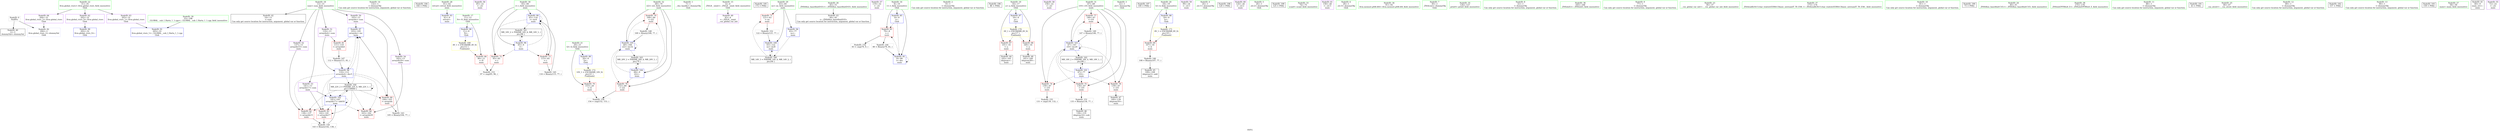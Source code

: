digraph "SVFG" {
	label="SVFG";

	Node0x55d837a3d440 [shape=record,color=grey,label="{NodeID: 0\nNullPtr}"];
	Node0x55d837a3d440 -> Node0x55d837a53890[style=solid];
	Node0x55d837a3d440 -> Node0x55d837a57560[style=solid];
	Node0x55d837a54070 [shape=record,color=blue,label="{NodeID: 97\n103\<--105\narrayidx\<--inc\nmain\n}"];
	Node0x55d837a54070 -> Node0x55d837a56b20[style=dashed];
	Node0x55d837a54070 -> Node0x55d837a54140[style=dashed];
	Node0x55d837a3df40 [shape=record,color=green,label="{NodeID: 14\n132\<--1\n\<--dummyObj\nCan only get source location for instruction, argument, global var or function.}"];
	Node0x55d837a57ad0 [shape=record,color=black,label="{NodeID: 194\n164 = PHI()\n}"];
	Node0x55d837a52d80 [shape=record,color=green,label="{NodeID: 28\n61\<--62\nretval\<--retval_field_insensitive\nmain\n}"];
	Node0x55d837a52d80 -> Node0x55d837a57660[style=solid];
	Node0x55d837a53a60 [shape=record,color=black,label="{NodeID: 42\n14\<--13\n\<--sum\nCan only get source location for instruction, argument, global var or function.}"];
	Node0x55d837a55640 [shape=record,color=purple,label="{NodeID: 56\n85\<--22\n\<--.str\nmain\n}"];
	Node0x55d837a5bb70 [shape=record,color=grey,label="{NodeID: 153\n97 = cmp(95, 96, )\n}"];
	Node0x55d837a56230 [shape=record,color=red,label="{NodeID: 70\n153\<--20\n\<--Q\nmain\n}"];
	Node0x55d837a56230 -> Node0x55d837a5bff0[style=solid];
	Node0x55d837a56d90 [shape=record,color=red,label="{NodeID: 84\n163\<--162\n\<--arrayidx29\nmain\n}"];
	Node0x55d837a3c550 [shape=record,color=green,label="{NodeID: 1\n7\<--1\n__dso_handle\<--dummyObj\nGlob }"];
	Node0x55d837a54140 [shape=record,color=blue,label="{NodeID: 98\n110\<--112\narrayidx4\<--dec5\nmain\n}"];
	Node0x55d837a54140 -> Node0x55d837a56a50[style=dashed];
	Node0x55d837a54140 -> Node0x55d837a56bf0[style=dashed];
	Node0x55d837a54140 -> Node0x55d837a56cc0[style=dashed];
	Node0x55d837a54140 -> Node0x55d837a56d90[style=dashed];
	Node0x55d837a54140 -> Node0x55d837a54070[style=dashed];
	Node0x55d837a54140 -> Node0x55d837a54480[style=dashed];
	Node0x55d837a54140 -> Node0x55d837a626c0[style=dashed];
	Node0x55d837a52290 [shape=record,color=green,label="{NodeID: 15\n4\<--6\n_ZStL8__ioinit\<--_ZStL8__ioinit_field_insensitive\nGlob }"];
	Node0x55d837a52290 -> Node0x55d837a55090[style=solid];
	Node0x55d837a57bd0 [shape=record,color=black,label="{NodeID: 195\n172 = PHI()\n}"];
	Node0x55d837a52e50 [shape=record,color=green,label="{NodeID: 29\n63\<--64\nxx\<--xx_field_insensitive\nmain\n}"];
	Node0x55d837a52e50 -> Node0x55d837a56300[style=solid];
	Node0x55d837a52e50 -> Node0x55d837a57730[style=solid];
	Node0x55d837a52e50 -> Node0x55d837a542e0[style=solid];
	Node0x55d837a53b60 [shape=record,color=black,label="{NodeID: 43\n44\<--45\n\<--_ZNSt8ios_base4InitD1Ev\nCan only get source location for instruction, argument, global var or function.}"];
	Node0x55d837a55710 [shape=record,color=purple,label="{NodeID: 57\n119\<--22\n\<--.str\nmain\n}"];
	Node0x55d837a5bcf0 [shape=record,color=grey,label="{NodeID: 154\n83 = cmp(79, 9, )\n}"];
	Node0x55d837a56300 [shape=record,color=red,label="{NodeID: 71\n121\<--63\n\<--xx\nmain\n}"];
	Node0x55d837a56300 -> Node0x55d837a5b9f0[style=solid];
	Node0x55d837a56e60 [shape=record,color=blue,label="{NodeID: 85\n8\<--9\nt\<--\nGlob }"];
	Node0x55d837a56e60 -> Node0x55d837a55e20[style=dashed];
	Node0x55d837a56e60 -> Node0x55d837a57800[style=dashed];
	Node0x55d837a3d5e0 [shape=record,color=green,label="{NodeID: 2\n9\<--1\n\<--dummyObj\nCan only get source location for instruction, argument, global var or function.}"];
	Node0x55d837a54210 [shape=record,color=blue,label="{NodeID: 99\n65\<--116\ni\<--inc6\nmain\n}"];
	Node0x55d837a54210 -> Node0x55d837a563d0[style=dashed];
	Node0x55d837a54210 -> Node0x55d837a564a0[style=dashed];
	Node0x55d837a54210 -> Node0x55d837a54210[style=dashed];
	Node0x55d837a54210 -> Node0x55d837a617c0[style=dashed];
	Node0x55d837a52320 [shape=record,color=green,label="{NodeID: 16\n8\<--10\nt\<--t_field_insensitive\nGlob }"];
	Node0x55d837a52320 -> Node0x55d837a55e20[style=solid];
	Node0x55d837a52320 -> Node0x55d837a56e60[style=solid];
	Node0x55d837a52320 -> Node0x55d837a57800[style=solid];
	Node0x55d837a57cd0 [shape=record,color=black,label="{NodeID: 196\n86 = PHI()\n}"];
	Node0x55d837a52f20 [shape=record,color=green,label="{NodeID: 30\n65\<--66\ni\<--i_field_insensitive\nmain\n}"];
	Node0x55d837a52f20 -> Node0x55d837a563d0[style=solid];
	Node0x55d837a52f20 -> Node0x55d837a564a0[style=solid];
	Node0x55d837a52f20 -> Node0x55d837a53fa0[style=solid];
	Node0x55d837a52f20 -> Node0x55d837a54210[style=solid];
	Node0x55d837a53c60 [shape=record,color=black,label="{NodeID: 44\n102\<--101\nidxprom\<--\nmain\n}"];
	Node0x55d837a557e0 [shape=record,color=purple,label="{NodeID: 58\n156\<--22\n\<--.str\nmain\n}"];
	Node0x55d837a5be70 [shape=record,color=grey,label="{NodeID: 155\n131 = cmp(130, 132, )\n}"];
	Node0x55d837a563d0 [shape=record,color=red,label="{NodeID: 72\n95\<--65\n\<--i\nmain\n}"];
	Node0x55d837a563d0 -> Node0x55d837a5bb70[style=solid];
	Node0x55d837a645e0 [shape=record,color=yellow,style=double,label="{NodeID: 169\n4V_1 = ENCHI(MR_4V_0)\npts\{12 \}\nFun[main]}"];
	Node0x55d837a645e0 -> Node0x55d837a55ef0[style=dashed];
	Node0x55d837a56f60 [shape=record,color=blue,label="{NodeID: 86\n11\<--9\nN\<--\nGlob }"];
	Node0x55d837a56f60 -> Node0x55d837a645e0[style=dashed];
	Node0x55d837a3eba0 [shape=record,color=green,label="{NodeID: 3\n22\<--1\n.str\<--dummyObj\nGlob }"];
	Node0x55d837a542e0 [shape=record,color=blue,label="{NodeID: 100\n63\<--122\nxx\<--inc8\nmain\n}"];
	Node0x55d837a542e0 -> Node0x55d837a612c0[style=dashed];
	Node0x55d837a523b0 [shape=record,color=green,label="{NodeID: 17\n11\<--12\nN\<--N_field_insensitive\nGlob }"];
	Node0x55d837a523b0 -> Node0x55d837a55ef0[style=solid];
	Node0x55d837a523b0 -> Node0x55d837a56f60[style=solid];
	Node0x55d837a57dd0 [shape=record,color=black,label="{NodeID: 197\n100 = PHI()\n}"];
	Node0x55d837a52ff0 [shape=record,color=green,label="{NodeID: 31\n67\<--68\ni10\<--i10_field_insensitive\nmain\n}"];
	Node0x55d837a52ff0 -> Node0x55d837a56570[style=solid];
	Node0x55d837a52ff0 -> Node0x55d837a56640[style=solid];
	Node0x55d837a52ff0 -> Node0x55d837a56710[style=solid];
	Node0x55d837a52ff0 -> Node0x55d837a567e0[style=solid];
	Node0x55d837a52ff0 -> Node0x55d837a543b0[style=solid];
	Node0x55d837a52ff0 -> Node0x55d837a54550[style=solid];
	Node0x55d837a53d30 [shape=record,color=black,label="{NodeID: 45\n109\<--108\nidxprom3\<--add\nmain\n}"];
	Node0x55d837a558b0 [shape=record,color=purple,label="{NodeID: 59\n99\<--24\n\<--.str.1\nmain\n}"];
	Node0x55d837a5bff0 [shape=record,color=grey,label="{NodeID: 156\n154 = cmp(152, 153, )\n}"];
	Node0x55d837a564a0 [shape=record,color=red,label="{NodeID: 73\n115\<--65\n\<--i\nmain\n}"];
	Node0x55d837a564a0 -> Node0x55d837a54940[style=solid];
	Node0x55d837a646c0 [shape=record,color=yellow,style=double,label="{NodeID: 170\n6V_1 = ENCHI(MR_6V_0)\npts\{17 \}\nFun[main]}"];
	Node0x55d837a646c0 -> Node0x55d837a55fc0[style=dashed];
	Node0x55d837a646c0 -> Node0x55d837a56090[style=dashed];
	Node0x55d837a57060 [shape=record,color=blue,label="{NodeID: 87\n16\<--9\na\<--\nGlob }"];
	Node0x55d837a57060 -> Node0x55d837a646c0[style=dashed];
	Node0x55d837a3d6e0 [shape=record,color=green,label="{NodeID: 4\n24\<--1\n.str.1\<--dummyObj\nGlob }"];
	Node0x55d837a543b0 [shape=record,color=blue,label="{NodeID: 101\n67\<--77\ni10\<--\nmain\n}"];
	Node0x55d837a543b0 -> Node0x55d837a56570[style=dashed];
	Node0x55d837a543b0 -> Node0x55d837a56640[style=dashed];
	Node0x55d837a543b0 -> Node0x55d837a56710[style=dashed];
	Node0x55d837a543b0 -> Node0x55d837a567e0[style=dashed];
	Node0x55d837a543b0 -> Node0x55d837a54550[style=dashed];
	Node0x55d837a543b0 -> Node0x55d837a61cc0[style=dashed];
	Node0x55d837a52440 [shape=record,color=green,label="{NodeID: 18\n13\<--15\nsum\<--sum_field_insensitive\nGlob }"];
	Node0x55d837a52440 -> Node0x55d837a53a60[style=solid];
	Node0x55d837a52440 -> Node0x55d837a55160[style=solid];
	Node0x55d837a52440 -> Node0x55d837a55230[style=solid];
	Node0x55d837a52440 -> Node0x55d837a55300[style=solid];
	Node0x55d837a52440 -> Node0x55d837a553d0[style=solid];
	Node0x55d837a52440 -> Node0x55d837a554a0[style=solid];
	Node0x55d837a57ed0 [shape=record,color=black,label="{NodeID: 198\n120 = PHI()\n}"];
	Node0x55d837a530c0 [shape=record,color=green,label="{NodeID: 32\n69\<--70\ni22\<--i22_field_insensitive\nmain\n}"];
	Node0x55d837a530c0 -> Node0x55d837a568b0[style=solid];
	Node0x55d837a530c0 -> Node0x55d837a56980[style=solid];
	Node0x55d837a530c0 -> Node0x55d837a54620[style=solid];
	Node0x55d837a530c0 -> Node0x55d837a546f0[style=solid];
	Node0x55d837a53e00 [shape=record,color=black,label="{NodeID: 46\n136\<--135\nidxprom14\<--sub\nmain\n}"];
	Node0x55d837a5a4a0 [shape=record,color=grey,label="{NodeID: 143\n105 = Binary(104, 77, )\n}"];
	Node0x55d837a5a4a0 -> Node0x55d837a54070[style=solid];
	Node0x55d837a55980 [shape=record,color=purple,label="{NodeID: 60\n124\<--26\n\<--.str.2\nmain\n}"];
	Node0x55d837a56570 [shape=record,color=red,label="{NodeID: 74\n130\<--67\n\<--i10\nmain\n}"];
	Node0x55d837a56570 -> Node0x55d837a5be70[style=solid];
	Node0x55d837a647a0 [shape=record,color=yellow,style=double,label="{NodeID: 171\n8V_1 = ENCHI(MR_8V_0)\npts\{19 \}\nFun[main]}"];
	Node0x55d837a647a0 -> Node0x55d837a56160[style=dashed];
	Node0x55d837a57160 [shape=record,color=blue,label="{NodeID: 88\n18\<--9\nb\<--\nGlob }"];
	Node0x55d837a57160 -> Node0x55d837a647a0[style=dashed];
	Node0x55d837a3d770 [shape=record,color=green,label="{NodeID: 5\n26\<--1\n.str.2\<--dummyObj\nGlob }"];
	Node0x55d837a54480 [shape=record,color=blue,label="{NodeID: 102\n141\<--143\narrayidx17\<--add18\nmain\n}"];
	Node0x55d837a54480 -> Node0x55d837a56bf0[style=dashed];
	Node0x55d837a54480 -> Node0x55d837a56cc0[style=dashed];
	Node0x55d837a54480 -> Node0x55d837a56d90[style=dashed];
	Node0x55d837a54480 -> Node0x55d837a54480[style=dashed];
	Node0x55d837a54480 -> Node0x55d837a626c0[style=dashed];
	Node0x55d837a52510 [shape=record,color=green,label="{NodeID: 19\n16\<--17\na\<--a_field_insensitive\nGlob }"];
	Node0x55d837a52510 -> Node0x55d837a55fc0[style=solid];
	Node0x55d837a52510 -> Node0x55d837a56090[style=solid];
	Node0x55d837a52510 -> Node0x55d837a57060[style=solid];
	Node0x55d837a57fd0 [shape=record,color=black,label="{NodeID: 199\n125 = PHI()\n}"];
	Node0x55d837a53190 [shape=record,color=green,label="{NodeID: 33\n74\<--75\nscanf\<--scanf_field_insensitive\n}"];
	Node0x55d837a53ed0 [shape=record,color=black,label="{NodeID: 47\n140\<--139\nidxprom16\<--\nmain\n}"];
	Node0x55d837a547c0 [shape=record,color=grey,label="{NodeID: 144\n80 = Binary(79, 81, )\n}"];
	Node0x55d837a547c0 -> Node0x55d837a57800[style=solid];
	Node0x55d837a55a50 [shape=record,color=purple,label="{NodeID: 61\n158\<--28\n\<--.str.3\nmain\n}"];
	Node0x55d837a56640 [shape=record,color=red,label="{NodeID: 75\n134\<--67\n\<--i10\nmain\n}"];
	Node0x55d837a56640 -> Node0x55d837a5b870[style=solid];
	Node0x55d837a64880 [shape=record,color=yellow,style=double,label="{NodeID: 172\n10V_1 = ENCHI(MR_10V_0)\npts\{21 \}\nFun[main]}"];
	Node0x55d837a64880 -> Node0x55d837a56230[style=dashed];
	Node0x55d837a57260 [shape=record,color=blue,label="{NodeID: 89\n20\<--9\nQ\<--\nGlob }"];
	Node0x55d837a57260 -> Node0x55d837a64880[style=dashed];
	Node0x55d837a3dbf0 [shape=record,color=green,label="{NodeID: 6\n28\<--1\n.str.3\<--dummyObj\nGlob }"];
	Node0x55d837a54550 [shape=record,color=blue,label="{NodeID: 103\n67\<--147\ni10\<--inc20\nmain\n}"];
	Node0x55d837a54550 -> Node0x55d837a56570[style=dashed];
	Node0x55d837a54550 -> Node0x55d837a56640[style=dashed];
	Node0x55d837a54550 -> Node0x55d837a56710[style=dashed];
	Node0x55d837a54550 -> Node0x55d837a567e0[style=dashed];
	Node0x55d837a54550 -> Node0x55d837a54550[style=dashed];
	Node0x55d837a54550 -> Node0x55d837a61cc0[style=dashed];
	Node0x55d837a525e0 [shape=record,color=green,label="{NodeID: 20\n18\<--19\nb\<--b_field_insensitive\nGlob }"];
	Node0x55d837a525e0 -> Node0x55d837a56160[style=solid];
	Node0x55d837a525e0 -> Node0x55d837a57160[style=solid];
	Node0x55d837a53290 [shape=record,color=green,label="{NodeID: 34\n91\<--92\nllvm.memset.p0i8.i64\<--llvm.memset.p0i8.i64_field_insensitive\n}"];
	Node0x55d837a54fc0 [shape=record,color=black,label="{NodeID: 48\n161\<--160\nidxprom28\<--\nmain\n}"];
	Node0x55d837a54940 [shape=record,color=grey,label="{NodeID: 145\n116 = Binary(115, 77, )\n}"];
	Node0x55d837a54940 -> Node0x55d837a54210[style=solid];
	Node0x55d837a55b20 [shape=record,color=purple,label="{NodeID: 62\n202\<--31\nllvm.global_ctors_0\<--llvm.global_ctors\nGlob }"];
	Node0x55d837a55b20 -> Node0x55d837a57360[style=solid];
	Node0x55d837a56710 [shape=record,color=red,label="{NodeID: 76\n139\<--67\n\<--i10\nmain\n}"];
	Node0x55d837a56710 -> Node0x55d837a53ed0[style=solid];
	Node0x55d837a57360 [shape=record,color=blue,label="{NodeID: 90\n202\<--32\nllvm.global_ctors_0\<--\nGlob }"];
	Node0x55d837a3dc80 [shape=record,color=green,label="{NodeID: 7\n30\<--1\n_ZSt4cout\<--dummyObj\nGlob }"];
	Node0x55d837a54620 [shape=record,color=blue,label="{NodeID: 104\n69\<--9\ni22\<--\nmain\n}"];
	Node0x55d837a54620 -> Node0x55d837a568b0[style=dashed];
	Node0x55d837a54620 -> Node0x55d837a56980[style=dashed];
	Node0x55d837a54620 -> Node0x55d837a546f0[style=dashed];
	Node0x55d837a54620 -> Node0x55d837a621c0[style=dashed];
	Node0x55d837a526b0 [shape=record,color=green,label="{NodeID: 21\n20\<--21\nQ\<--Q_field_insensitive\nGlob }"];
	Node0x55d837a526b0 -> Node0x55d837a56230[style=solid];
	Node0x55d837a526b0 -> Node0x55d837a57260[style=solid];
	Node0x55d837a53390 [shape=record,color=green,label="{NodeID: 35\n126\<--127\nprintf\<--printf_field_insensitive\n}"];
	Node0x55d837a55090 [shape=record,color=purple,label="{NodeID: 49\n42\<--4\n\<--_ZStL8__ioinit\n__cxx_global_var_init\n}"];
	Node0x55d837a54ac0 [shape=record,color=grey,label="{NodeID: 146\n108 = Binary(107, 77, )\n}"];
	Node0x55d837a54ac0 -> Node0x55d837a53d30[style=solid];
	Node0x55d837a55c20 [shape=record,color=purple,label="{NodeID: 63\n203\<--31\nllvm.global_ctors_1\<--llvm.global_ctors\nGlob }"];
	Node0x55d837a55c20 -> Node0x55d837a57460[style=solid];
	Node0x55d837a612c0 [shape=record,color=black,label="{NodeID: 160\nMR_14V_3 = PHI(MR_14V_4, MR_14V_2, )\npts\{64 \}\n}"];
	Node0x55d837a612c0 -> Node0x55d837a56300[style=dashed];
	Node0x55d837a612c0 -> Node0x55d837a542e0[style=dashed];
	Node0x55d837a567e0 [shape=record,color=red,label="{NodeID: 77\n146\<--67\n\<--i10\nmain\n}"];
	Node0x55d837a567e0 -> Node0x55d837a5b5f0[style=solid];
	Node0x55d837a57460 [shape=record,color=blue,label="{NodeID: 91\n203\<--33\nllvm.global_ctors_1\<--_GLOBAL__sub_I_Harta_1_1.cpp\nGlob }"];
	Node0x55d837a51960 [shape=record,color=green,label="{NodeID: 8\n32\<--1\n\<--dummyObj\nCan only get source location for instruction, argument, global var or function.}"];
	Node0x55d837a546f0 [shape=record,color=blue,label="{NodeID: 105\n69\<--169\ni22\<--inc32\nmain\n}"];
	Node0x55d837a546f0 -> Node0x55d837a568b0[style=dashed];
	Node0x55d837a546f0 -> Node0x55d837a56980[style=dashed];
	Node0x55d837a546f0 -> Node0x55d837a546f0[style=dashed];
	Node0x55d837a546f0 -> Node0x55d837a621c0[style=dashed];
	Node0x55d837a52780 [shape=record,color=green,label="{NodeID: 22\n31\<--35\nllvm.global_ctors\<--llvm.global_ctors_field_insensitive\nGlob }"];
	Node0x55d837a52780 -> Node0x55d837a55b20[style=solid];
	Node0x55d837a52780 -> Node0x55d837a55c20[style=solid];
	Node0x55d837a52780 -> Node0x55d837a55d20[style=solid];
	Node0x55d837a53490 [shape=record,color=green,label="{NodeID: 36\n165\<--166\n_ZNSolsEi\<--_ZNSolsEi_field_insensitive\n}"];
	Node0x55d837a55160 [shape=record,color=purple,label="{NodeID: 50\n103\<--13\narrayidx\<--sum\nmain\n}"];
	Node0x55d837a55160 -> Node0x55d837a56a50[style=solid];
	Node0x55d837a55160 -> Node0x55d837a54070[style=solid];
	Node0x55d837a54c40 [shape=record,color=grey,label="{NodeID: 147\n112 = Binary(111, 81, )\n}"];
	Node0x55d837a54c40 -> Node0x55d837a54140[style=solid];
	Node0x55d837a55d20 [shape=record,color=purple,label="{NodeID: 64\n204\<--31\nllvm.global_ctors_2\<--llvm.global_ctors\nGlob }"];
	Node0x55d837a55d20 -> Node0x55d837a57560[style=solid];
	Node0x55d837a617c0 [shape=record,color=black,label="{NodeID: 161\nMR_16V_2 = PHI(MR_16V_4, MR_16V_1, )\npts\{66 \}\n}"];
	Node0x55d837a617c0 -> Node0x55d837a53fa0[style=dashed];
	Node0x55d837a568b0 [shape=record,color=red,label="{NodeID: 78\n152\<--69\n\<--i22\nmain\n}"];
	Node0x55d837a568b0 -> Node0x55d837a5bff0[style=solid];
	Node0x55d837a57560 [shape=record,color=blue, style = dotted,label="{NodeID: 92\n204\<--3\nllvm.global_ctors_2\<--dummyVal\nGlob }"];
	Node0x55d837a51a30 [shape=record,color=green,label="{NodeID: 9\n77\<--1\n\<--dummyObj\nCan only get source location for instruction, argument, global var or function.}"];
	Node0x55d837a52880 [shape=record,color=green,label="{NodeID: 23\n36\<--37\n__cxx_global_var_init\<--__cxx_global_var_init_field_insensitive\n}"];
	Node0x55d837a53590 [shape=record,color=green,label="{NodeID: 37\n173\<--174\n_ZSt4endlIcSt11char_traitsIcEERSt13basic_ostreamIT_T0_ES6_\<--_ZSt4endlIcSt11char_traitsIcEERSt13basic_ostreamIT_T0_ES6__field_insensitive\n}"];
	Node0x55d837a55230 [shape=record,color=purple,label="{NodeID: 51\n110\<--13\narrayidx4\<--sum\nmain\n}"];
	Node0x55d837a55230 -> Node0x55d837a56b20[style=solid];
	Node0x55d837a55230 -> Node0x55d837a54140[style=solid];
	Node0x55d837a54dc0 [shape=record,color=grey,label="{NodeID: 148\n169 = Binary(168, 77, )\n}"];
	Node0x55d837a54dc0 -> Node0x55d837a546f0[style=solid];
	Node0x55d837a55e20 [shape=record,color=red,label="{NodeID: 65\n79\<--8\n\<--t\nmain\n}"];
	Node0x55d837a55e20 -> Node0x55d837a547c0[style=solid];
	Node0x55d837a55e20 -> Node0x55d837a5bcf0[style=solid];
	Node0x55d837a61cc0 [shape=record,color=black,label="{NodeID: 162\nMR_18V_2 = PHI(MR_18V_4, MR_18V_1, )\npts\{68 \}\n}"];
	Node0x55d837a61cc0 -> Node0x55d837a543b0[style=dashed];
	Node0x55d837a56980 [shape=record,color=red,label="{NodeID: 79\n168\<--69\n\<--i22\nmain\n}"];
	Node0x55d837a56980 -> Node0x55d837a54dc0[style=solid];
	Node0x55d837a57660 [shape=record,color=blue,label="{NodeID: 93\n61\<--9\nretval\<--\nmain\n}"];
	Node0x55d837a3d890 [shape=record,color=green,label="{NodeID: 10\n81\<--1\n\<--dummyObj\nCan only get source location for instruction, argument, global var or function.}"];
	Node0x55d837a6c700 [shape=record,color=black,label="{NodeID: 190\n73 = PHI()\n}"];
	Node0x55d837a52980 [shape=record,color=green,label="{NodeID: 24\n40\<--41\n_ZNSt8ios_base4InitC1Ev\<--_ZNSt8ios_base4InitC1Ev_field_insensitive\n}"];
	Node0x55d837a53690 [shape=record,color=green,label="{NodeID: 38\n175\<--176\n_ZNSolsEPFRSoS_E\<--_ZNSolsEPFRSoS_E_field_insensitive\n}"];
	Node0x55d837a55300 [shape=record,color=purple,label="{NodeID: 52\n137\<--13\narrayidx15\<--sum\nmain\n}"];
	Node0x55d837a55300 -> Node0x55d837a56bf0[style=solid];
	Node0x55d837a5b5f0 [shape=record,color=grey,label="{NodeID: 149\n147 = Binary(146, 77, )\n}"];
	Node0x55d837a5b5f0 -> Node0x55d837a54550[style=solid];
	Node0x55d837a55ef0 [shape=record,color=red,label="{NodeID: 66\n96\<--11\n\<--N\nmain\n}"];
	Node0x55d837a55ef0 -> Node0x55d837a5bb70[style=solid];
	Node0x55d837a621c0 [shape=record,color=black,label="{NodeID: 163\nMR_20V_2 = PHI(MR_20V_4, MR_20V_1, )\npts\{70 \}\n}"];
	Node0x55d837a621c0 -> Node0x55d837a54620[style=dashed];
	Node0x55d837a56a50 [shape=record,color=red,label="{NodeID: 80\n104\<--103\n\<--arrayidx\nmain\n}"];
	Node0x55d837a56a50 -> Node0x55d837a5a4a0[style=solid];
	Node0x55d837a57730 [shape=record,color=blue,label="{NodeID: 94\n63\<--77\nxx\<--\nmain\n}"];
	Node0x55d837a57730 -> Node0x55d837a612c0[style=dashed];
	Node0x55d837a3d960 [shape=record,color=green,label="{NodeID: 11\n88\<--1\n\<--dummyObj\nCan only get source location for instruction, argument, global var or function.}"];
	Node0x55d837a6c7d0 [shape=record,color=black,label="{NodeID: 191\n43 = PHI()\n}"];
	Node0x55d837a52a80 [shape=record,color=green,label="{NodeID: 25\n46\<--47\n__cxa_atexit\<--__cxa_atexit_field_insensitive\n}"];
	Node0x55d837a53790 [shape=record,color=green,label="{NodeID: 39\n33\<--198\n_GLOBAL__sub_I_Harta_1_1.cpp\<--_GLOBAL__sub_I_Harta_1_1.cpp_field_insensitive\n}"];
	Node0x55d837a53790 -> Node0x55d837a57460[style=solid];
	Node0x55d837a553d0 [shape=record,color=purple,label="{NodeID: 53\n141\<--13\narrayidx17\<--sum\nmain\n}"];
	Node0x55d837a553d0 -> Node0x55d837a56cc0[style=solid];
	Node0x55d837a553d0 -> Node0x55d837a54480[style=solid];
	Node0x55d837a5b6f0 [shape=record,color=grey,label="{NodeID: 150\n143 = Binary(142, 138, )\n}"];
	Node0x55d837a5b6f0 -> Node0x55d837a54480[style=solid];
	Node0x55d837a55fc0 [shape=record,color=red,label="{NodeID: 67\n101\<--16\n\<--a\nmain\n}"];
	Node0x55d837a55fc0 -> Node0x55d837a53c60[style=solid];
	Node0x55d837a626c0 [shape=record,color=black,label="{NodeID: 164\nMR_22V_2 = PHI(MR_22V_6, MR_22V_1, )\npts\{150000 \}\n}"];
	Node0x55d837a626c0 -> Node0x55d837a56a50[style=dashed];
	Node0x55d837a626c0 -> Node0x55d837a56bf0[style=dashed];
	Node0x55d837a626c0 -> Node0x55d837a56cc0[style=dashed];
	Node0x55d837a626c0 -> Node0x55d837a56d90[style=dashed];
	Node0x55d837a626c0 -> Node0x55d837a54070[style=dashed];
	Node0x55d837a626c0 -> Node0x55d837a54480[style=dashed];
	Node0x55d837a626c0 -> Node0x55d837a626c0[style=dashed];
	Node0x55d837a56b20 [shape=record,color=red,label="{NodeID: 81\n111\<--110\n\<--arrayidx4\nmain\n}"];
	Node0x55d837a56b20 -> Node0x55d837a54c40[style=solid];
	Node0x55d837a57800 [shape=record,color=blue,label="{NodeID: 95\n8\<--80\nt\<--dec\nmain\n}"];
	Node0x55d837a57800 -> Node0x55d837a55e20[style=dashed];
	Node0x55d837a57800 -> Node0x55d837a57800[style=dashed];
	Node0x55d837a3dda0 [shape=record,color=green,label="{NodeID: 12\n89\<--1\n\<--dummyObj\nCan only get source location for instruction, argument, global var or function.}"];
	Node0x55d837a578d0 [shape=record,color=black,label="{NodeID: 192\n157 = PHI()\n}"];
	Node0x55d837a52b80 [shape=record,color=green,label="{NodeID: 26\n45\<--51\n_ZNSt8ios_base4InitD1Ev\<--_ZNSt8ios_base4InitD1Ev_field_insensitive\n}"];
	Node0x55d837a52b80 -> Node0x55d837a53b60[style=solid];
	Node0x55d837a53890 [shape=record,color=black,label="{NodeID: 40\n2\<--3\ndummyVal\<--dummyVal\n}"];
	Node0x55d837a554a0 [shape=record,color=purple,label="{NodeID: 54\n162\<--13\narrayidx29\<--sum\nmain\n}"];
	Node0x55d837a554a0 -> Node0x55d837a56d90[style=solid];
	Node0x55d837a5b870 [shape=record,color=grey,label="{NodeID: 151\n135 = Binary(134, 77, )\n}"];
	Node0x55d837a5b870 -> Node0x55d837a53e00[style=solid];
	Node0x55d837a56090 [shape=record,color=red,label="{NodeID: 68\n160\<--16\n\<--a\nmain\n}"];
	Node0x55d837a56090 -> Node0x55d837a54fc0[style=solid];
	Node0x55d837a56bf0 [shape=record,color=red,label="{NodeID: 82\n138\<--137\n\<--arrayidx15\nmain\n}"];
	Node0x55d837a56bf0 -> Node0x55d837a5b6f0[style=solid];
	Node0x55d837a53fa0 [shape=record,color=blue,label="{NodeID: 96\n65\<--9\ni\<--\nmain\n}"];
	Node0x55d837a53fa0 -> Node0x55d837a563d0[style=dashed];
	Node0x55d837a53fa0 -> Node0x55d837a564a0[style=dashed];
	Node0x55d837a53fa0 -> Node0x55d837a54210[style=dashed];
	Node0x55d837a53fa0 -> Node0x55d837a617c0[style=dashed];
	Node0x55d837a3de70 [shape=record,color=green,label="{NodeID: 13\n90\<--1\n\<--dummyObj\nCan only get source location for instruction, argument, global var or function.}"];
	Node0x55d837a579d0 [shape=record,color=black,label="{NodeID: 193\n159 = PHI()\n}"];
	Node0x55d837a52c80 [shape=record,color=green,label="{NodeID: 27\n58\<--59\nmain\<--main_field_insensitive\n}"];
	Node0x55d837a53990 [shape=record,color=black,label="{NodeID: 41\n60\<--9\nmain_ret\<--\nmain\n}"];
	Node0x55d837a55570 [shape=record,color=purple,label="{NodeID: 55\n72\<--22\n\<--.str\nmain\n}"];
	Node0x55d837a5b9f0 [shape=record,color=grey,label="{NodeID: 152\n122 = Binary(121, 77, )\n}"];
	Node0x55d837a5b9f0 -> Node0x55d837a542e0[style=solid];
	Node0x55d837a56160 [shape=record,color=red,label="{NodeID: 69\n107\<--18\n\<--b\nmain\n}"];
	Node0x55d837a56160 -> Node0x55d837a54ac0[style=solid];
	Node0x55d837a56cc0 [shape=record,color=red,label="{NodeID: 83\n142\<--141\n\<--arrayidx17\nmain\n}"];
	Node0x55d837a56cc0 -> Node0x55d837a5b6f0[style=solid];
}
